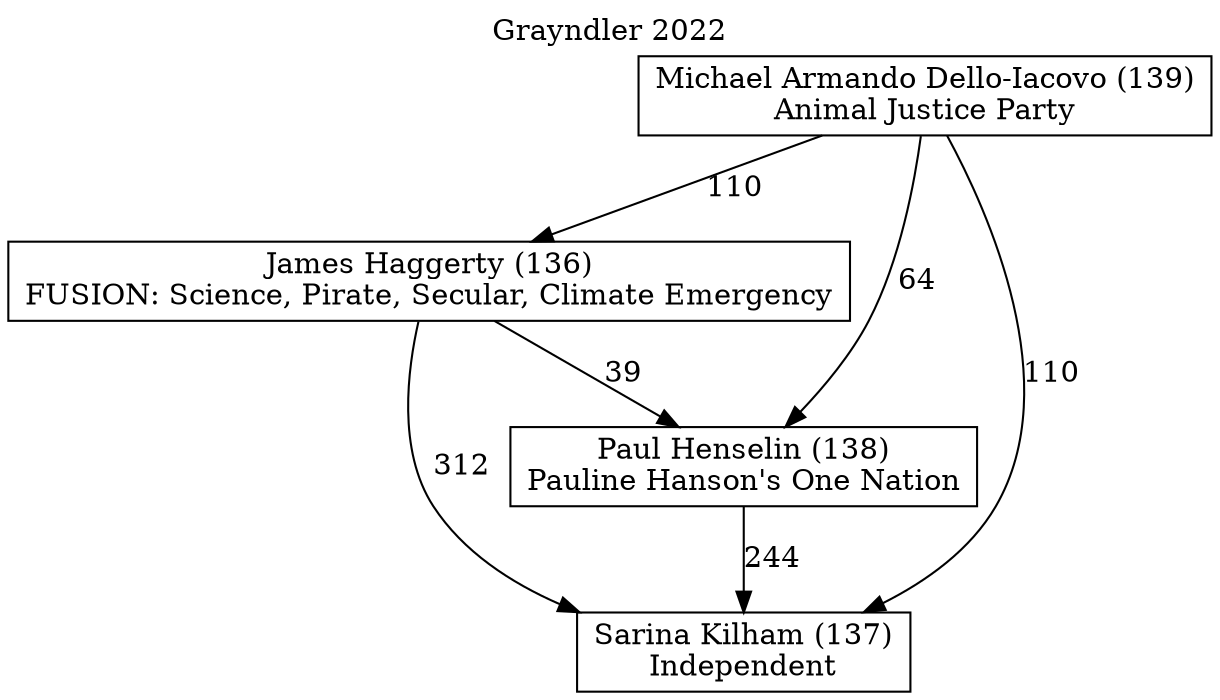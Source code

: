 // House preference flow
digraph "Sarina Kilham (137)_Grayndler_2022" {
	graph [label="Grayndler 2022" labelloc=t mclimit=10]
	node [shape=box]
	"James Haggerty (136)" [label="James Haggerty (136)
FUSION: Science, Pirate, Secular, Climate Emergency"]
	"Michael Armando Dello-Iacovo (139)" [label="Michael Armando Dello-Iacovo (139)
Animal Justice Party"]
	"Paul Henselin (138)" [label="Paul Henselin (138)
Pauline Hanson's One Nation"]
	"Sarina Kilham (137)" [label="Sarina Kilham (137)
Independent"]
	"James Haggerty (136)" -> "Paul Henselin (138)" [label=39]
	"James Haggerty (136)" -> "Sarina Kilham (137)" [label=312]
	"Michael Armando Dello-Iacovo (139)" -> "James Haggerty (136)" [label=110]
	"Michael Armando Dello-Iacovo (139)" -> "Paul Henselin (138)" [label=64]
	"Michael Armando Dello-Iacovo (139)" -> "Sarina Kilham (137)" [label=110]
	"Paul Henselin (138)" -> "Sarina Kilham (137)" [label=244]
}
